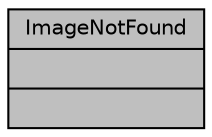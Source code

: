 digraph "ImageNotFound"
{
  edge [fontname="Helvetica",fontsize="10",labelfontname="Helvetica",labelfontsize="10"];
  node [fontname="Helvetica",fontsize="10",shape=record];
  Node1 [label="{ImageNotFound\n||}",height=0.2,width=0.4,color="black", fillcolor="grey75", style="filled", fontcolor="black"];
}
